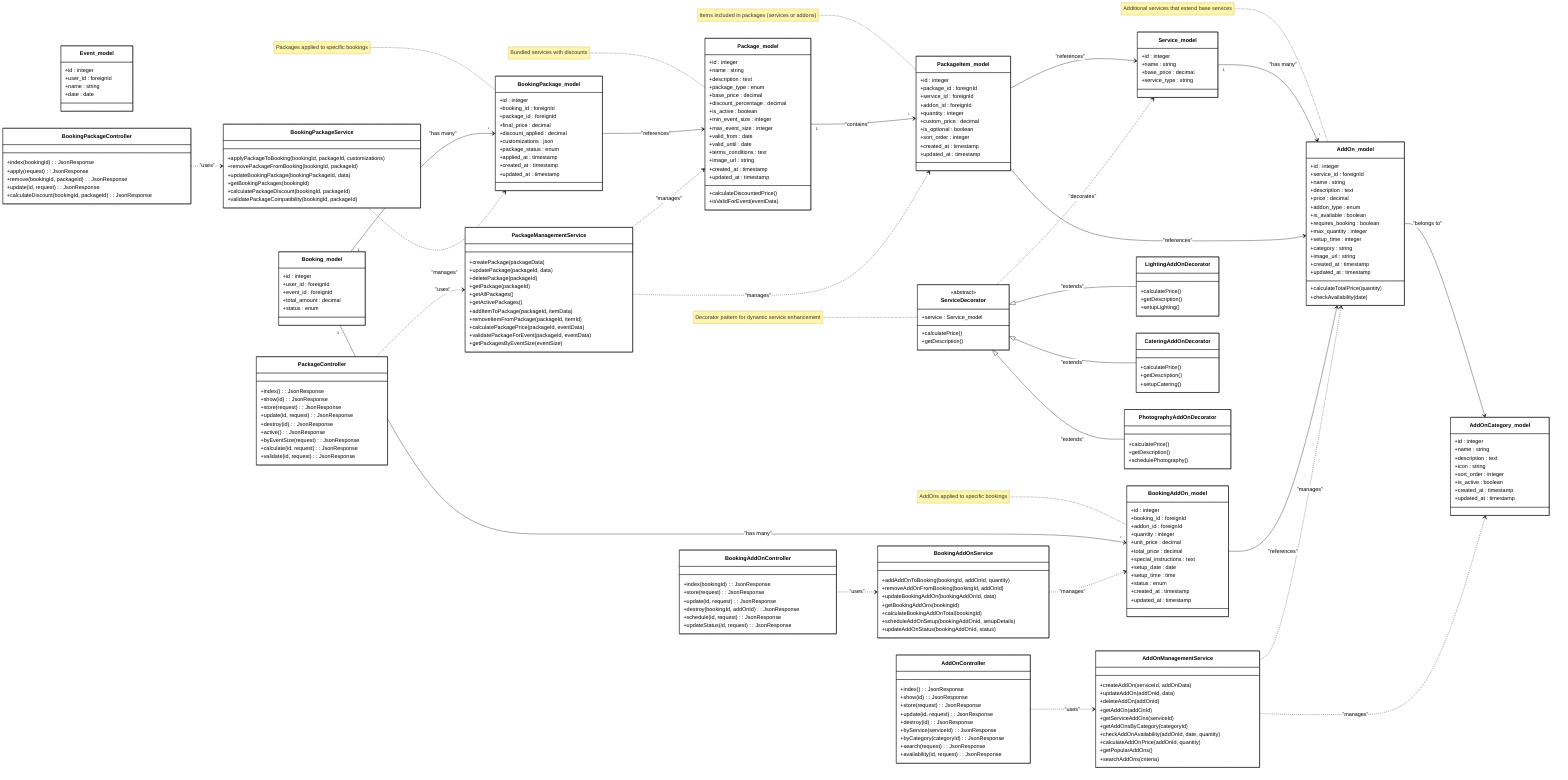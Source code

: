 %%{init: {'theme':'base', 'themeVariables': { 'primaryColor': '#ffffff', 'primaryTextColor': '#000000', 'primaryBorderColor': '#000000', 'lineColor': '#000000'}}}%%
classDiagram
    direction LR
    
    %% =============== ADDON & PACKAGE SYSTEM ===============

    %% -------------- Core References (External Models) --------------
    class Service_model {
        +id : integer
        +name : string
        +base_price : decimal
        +service_type : string
    }

    class Event_model {
        +id : integer
        +user_id : foreignId
        +name : string
        +date : date
    }

    class Booking_model {
        +id : integer
        +user_id : foreignId
        +event_id : foreignId
        +total_amount : decimal
        +status : enum
    }

    %% -------------- AddOn & Package Models (Database Entities) --------------
    class AddOn_model {
        +id : integer
        +service_id : foreignId
        +name : string
        +description : text
        +price : decimal
        +addon_type : enum
        +is_available : boolean
        +requires_booking : boolean
        +max_quantity : integer
        +setup_time : integer
        +category : string
        +image_url : string
        +created_at : timestamp
        +updated_at : timestamp
        +calculateTotalPrice(quantity)
        +checkAvailability(date)
    }

    class Package_model {
        +id : integer
        +name : string
        +description : text
        +package_type : enum
        +base_price : decimal
        +discount_percentage : decimal
        +is_active : boolean
        +min_event_size : integer
        +max_event_size : integer
        +valid_from : date
        +valid_until : date
        +terms_conditions : text
        +image_url : string
        +created_at : timestamp
        +updated_at : timestamp
        +calculateDiscountedPrice()
        +isValidForEvent(eventData)
    }

    class PackageItem_model {
        +id : integer
        +package_id : foreignId
        +service_id : foreignId
        +addon_id : foreignId
        +quantity : integer
        +custom_price : decimal
        +is_optional : boolean
        +sort_order : integer
        +created_at : timestamp
        +updated_at : timestamp
    }

    class BookingAddOn_model {
        +id : integer
        +booking_id : foreignId
        +addon_id : foreignId
        +quantity : integer
        +unit_price : decimal
        +total_price : decimal
        +special_instructions : text
        +setup_date : date
        +setup_time : time
        +status : enum
        +created_at : timestamp
        +updated_at : timestamp
    }

    class BookingPackage_model {
        +id : integer
        +booking_id : foreignId
        +package_id : foreignId
        +final_price : decimal
        +discount_applied : decimal
        +customizations : json
        +package_status : enum
        +applied_at : timestamp
        +created_at : timestamp
        +updated_at : timestamp
    }

    class AddOnCategory_model {
        +id : integer
        +name : string
        +description : text
        +icon : string
        +sort_order : integer
        +is_active : boolean
        +created_at : timestamp
        +updated_at : timestamp
    }

    %% -------------- Service Layer Classes --------------
    class AddOnManagementService {
        +createAddOn(serviceId, addOnData)
        +updateAddOn(addOnId, data)
        +deleteAddOn(addOnId)
        +getAddOn(addOnId)
        +getServiceAddOns(serviceId)
        +getAddOnsByCategory(categoryId)
        +checkAddOnAvailability(addOnId, date, quantity)
        +calculateAddOnPrice(addOnId, quantity)
        +getPopularAddOns()
        +searchAddOns(criteria)
    }

    class PackageManagementService {
        +createPackage(packageData)
        +updatePackage(packageId, data)
        +deletePackage(packageId)
        +getPackage(packageId)
        +getAllPackages()
        +getActivePackages()
        +addItemToPackage(packageId, itemData)
        +removeItemFromPackage(packageId, itemId)
        +calculatePackagePrice(packageId, eventData)
        +validatePackageForEvent(packageId, eventData)
        +getPackagesByEventSize(eventSize)
    }

    class BookingAddOnService {
        +addAddOnToBooking(bookingId, addOnId, quantity)
        +removeAddOnFromBooking(bookingId, addOnId)
        +updateBookingAddOn(bookingAddOnId, data)
        +getBookingAddOns(bookingId)
        +calculateBookingAddOnTotal(bookingId)
        +scheduleAddOnSetup(bookingAddOnId, setupDetails)
        +updateAddOnStatus(bookingAddOnId, status)
    }

    class BookingPackageService {
        +applyPackageToBooking(bookingId, packageId, customizations)
        +removePackageFromBooking(bookingId, packageId)
        +updateBookingPackage(bookingPackageId, data)
        +getBookingPackages(bookingId)
        +calculatePackageDiscount(bookingId, packageId)
        +validatePackageCompatibility(bookingId, packageId)
    }

    %% -------------- Decorator Pattern for AddOns --------------
    class ServiceDecorator {
        <<abstract>>
        +service : Service_model
        +calculatePrice()
        +getDescription()
    }

    class LightingAddOnDecorator {
        +calculatePrice()
        +getDescription()
        +setupLighting()
    }

    class CateringAddOnDecorator {
        +calculatePrice()
        +getDescription()
        +setupCatering()
    }

    class PhotographyAddOnDecorator {
        +calculatePrice()
        +getDescription()
        +schedulePhotography()
    }

    %% -------------- MVC Controllers --------------
    class AddOnController {
        +index() : JsonResponse
        +show(id) : JsonResponse
        +store(request) : JsonResponse
        +update(id, request) : JsonResponse
        +destroy(id) : JsonResponse
        +byService(serviceId) : JsonResponse
        +byCategory(categoryId) : JsonResponse
        +search(request) : JsonResponse
        +availability(id, request) : JsonResponse
    }

    class PackageController {
        +index() : JsonResponse
        +show(id) : JsonResponse
        +store(request) : JsonResponse
        +update(id, request) : JsonResponse
        +destroy(id) : JsonResponse
        +active() : JsonResponse
        +byEventSize(request) : JsonResponse
        +calculate(id, request) : JsonResponse
        +validate(id, request) : JsonResponse
    }

    class BookingAddOnController {
        +index(bookingId) : JsonResponse
        +store(request) : JsonResponse
        +update(id, request) : JsonResponse
        +destroy(bookingId, addOnId) : JsonResponse
        +schedule(id, request) : JsonResponse
        +updateStatus(id, request) : JsonResponse
    }

    class BookingPackageController {
        +index(bookingId) : JsonResponse
        +apply(request) : JsonResponse
        +remove(bookingId, packageId) : JsonResponse
        +update(id, request) : JsonResponse
        +calculateDiscount(bookingId, packageId) : JsonResponse
    }

    %% =============== RELATIONSHIPS ===============

    %% Model Relationships
    Service_model "1" --> "*" AddOn_model : "has many"
    Package_model "1" --> "*" PackageItem_model : "contains"
    PackageItem_model --> Service_model : "references"
    PackageItem_model --> AddOn_model : "references"
    Booking_model "1" --> "*" BookingAddOn_model : "has many"
    Booking_model "1" --> "*" BookingPackage_model : "has many"
    BookingAddOn_model --> AddOn_model : "references"
    BookingPackage_model --> Package_model : "references"
    AddOn_model --> AddOnCategory_model : "belongs to"

    %% Service Layer Dependencies
    AddOnManagementService ..> AddOn_model : "manages"
    AddOnManagementService ..> AddOnCategory_model : "manages"
    PackageManagementService ..> Package_model : "manages"
    PackageManagementService ..> PackageItem_model : "manages"
    BookingAddOnService ..> BookingAddOn_model : "manages"
    BookingPackageService ..> BookingPackage_model : "manages"

    %% Decorator Pattern Relationships
    ServiceDecorator ..> Service_model : "decorates"
    ServiceDecorator <|-- LightingAddOnDecorator : "extends"
    ServiceDecorator <|-- CateringAddOnDecorator : "extends"
    ServiceDecorator <|-- PhotographyAddOnDecorator : "extends"

    %% Controller Dependencies (Controller → Service ONLY)
    AddOnController ..> AddOnManagementService : "uses"
    PackageController ..> PackageManagementService : "uses"
    BookingAddOnController ..> BookingAddOnService : "uses"
    BookingPackageController ..> BookingPackageService : "uses"

    %% =============== NOTES ===============
    note for AddOn_model "Additional services that extend base services"
    note for Package_model "Bundled services with discounts"
    note for ServiceDecorator "Decorator pattern for dynamic service enhancement"
    note for BookingAddOn_model "AddOns applied to specific bookings"
    note for BookingPackage_model "Packages applied to specific bookings"
    note for PackageItem_model "Items included in packages (services or addons)"